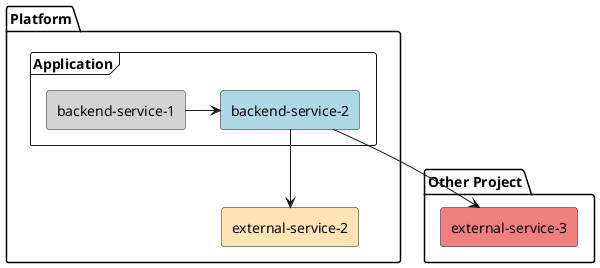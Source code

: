 @startuml
'https://plantuml.com/deployment-diagram

folder "Platform" {
    frame "Application" {
        rectangle "backend-service-1" as backendservice1 #lightgrey
        rectangle "backend-service-2" as backendservice2 #lightblue
    }
    rectangle "external-service-2" as externalservice2 #moccasin
}
folder "Other Project" {
    rectangle "external-service-3" as externalservice3 #lightcoral
}

backendservice1 -r-> backendservice2
backendservice2 -d-> externalservice2
backendservice2 -d-> externalservice3

@enduml
